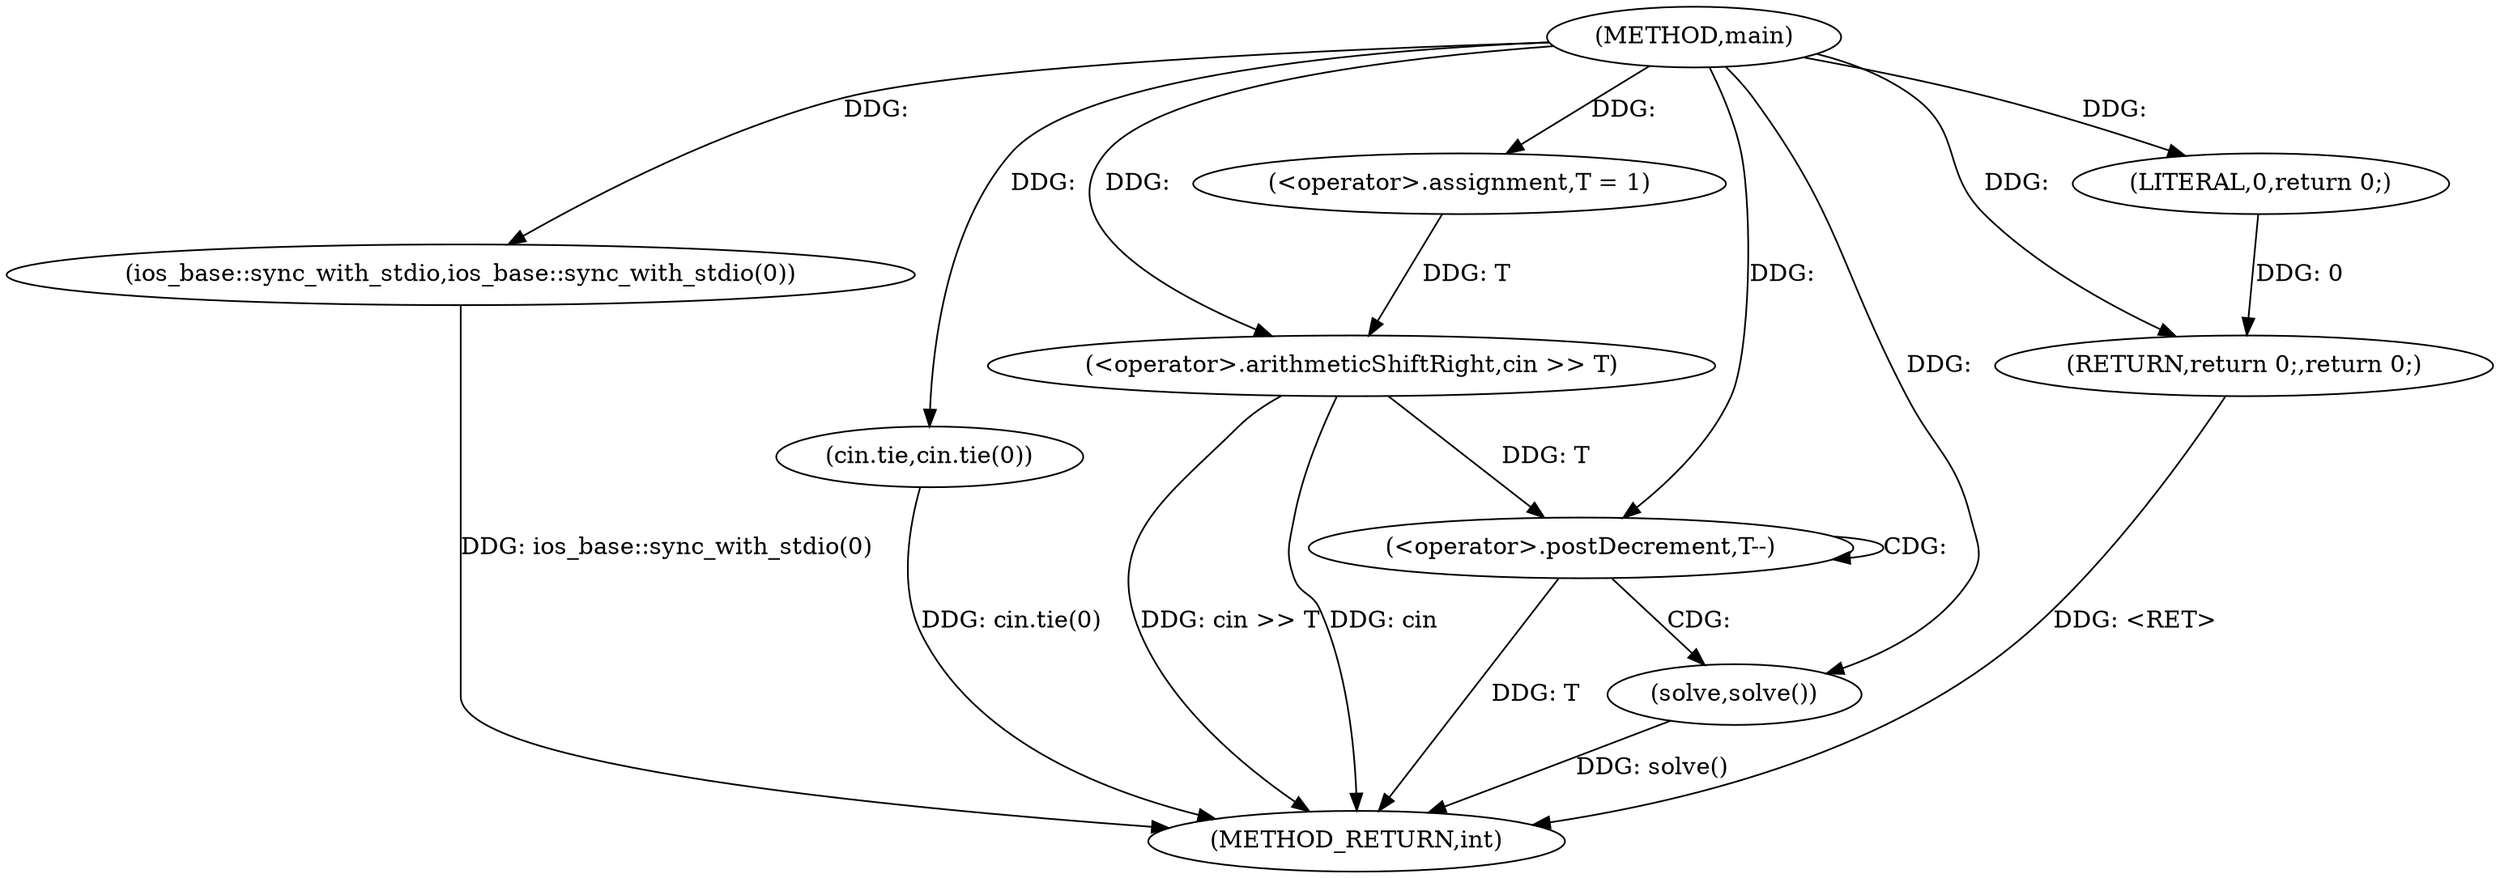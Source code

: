 digraph "main" {  
"1000277" [label = "(METHOD,main)" ]
"1000297" [label = "(METHOD_RETURN,int)" ]
"1000279" [label = "(ios_base::sync_with_stdio,ios_base::sync_with_stdio(0))" ]
"1000281" [label = "(cin.tie,cin.tie(0))" ]
"1000284" [label = "(<operator>.assignment,T = 1)" ]
"1000287" [label = "(<operator>.arithmeticShiftRight,cin >> T)" ]
"1000295" [label = "(RETURN,return 0;,return 0;)" ]
"1000291" [label = "(<operator>.postDecrement,T--)" ]
"1000296" [label = "(LITERAL,0,return 0;)" ]
"1000294" [label = "(solve,solve())" ]
  "1000279" -> "1000297"  [ label = "DDG: ios_base::sync_with_stdio(0)"] 
  "1000281" -> "1000297"  [ label = "DDG: cin.tie(0)"] 
  "1000287" -> "1000297"  [ label = "DDG: cin >> T"] 
  "1000291" -> "1000297"  [ label = "DDG: T"] 
  "1000294" -> "1000297"  [ label = "DDG: solve()"] 
  "1000295" -> "1000297"  [ label = "DDG: <RET>"] 
  "1000287" -> "1000297"  [ label = "DDG: cin"] 
  "1000277" -> "1000284"  [ label = "DDG: "] 
  "1000296" -> "1000295"  [ label = "DDG: 0"] 
  "1000277" -> "1000295"  [ label = "DDG: "] 
  "1000277" -> "1000279"  [ label = "DDG: "] 
  "1000277" -> "1000281"  [ label = "DDG: "] 
  "1000277" -> "1000287"  [ label = "DDG: "] 
  "1000284" -> "1000287"  [ label = "DDG: T"] 
  "1000277" -> "1000296"  [ label = "DDG: "] 
  "1000287" -> "1000291"  [ label = "DDG: T"] 
  "1000277" -> "1000291"  [ label = "DDG: "] 
  "1000277" -> "1000294"  [ label = "DDG: "] 
  "1000291" -> "1000294"  [ label = "CDG: "] 
  "1000291" -> "1000291"  [ label = "CDG: "] 
}
